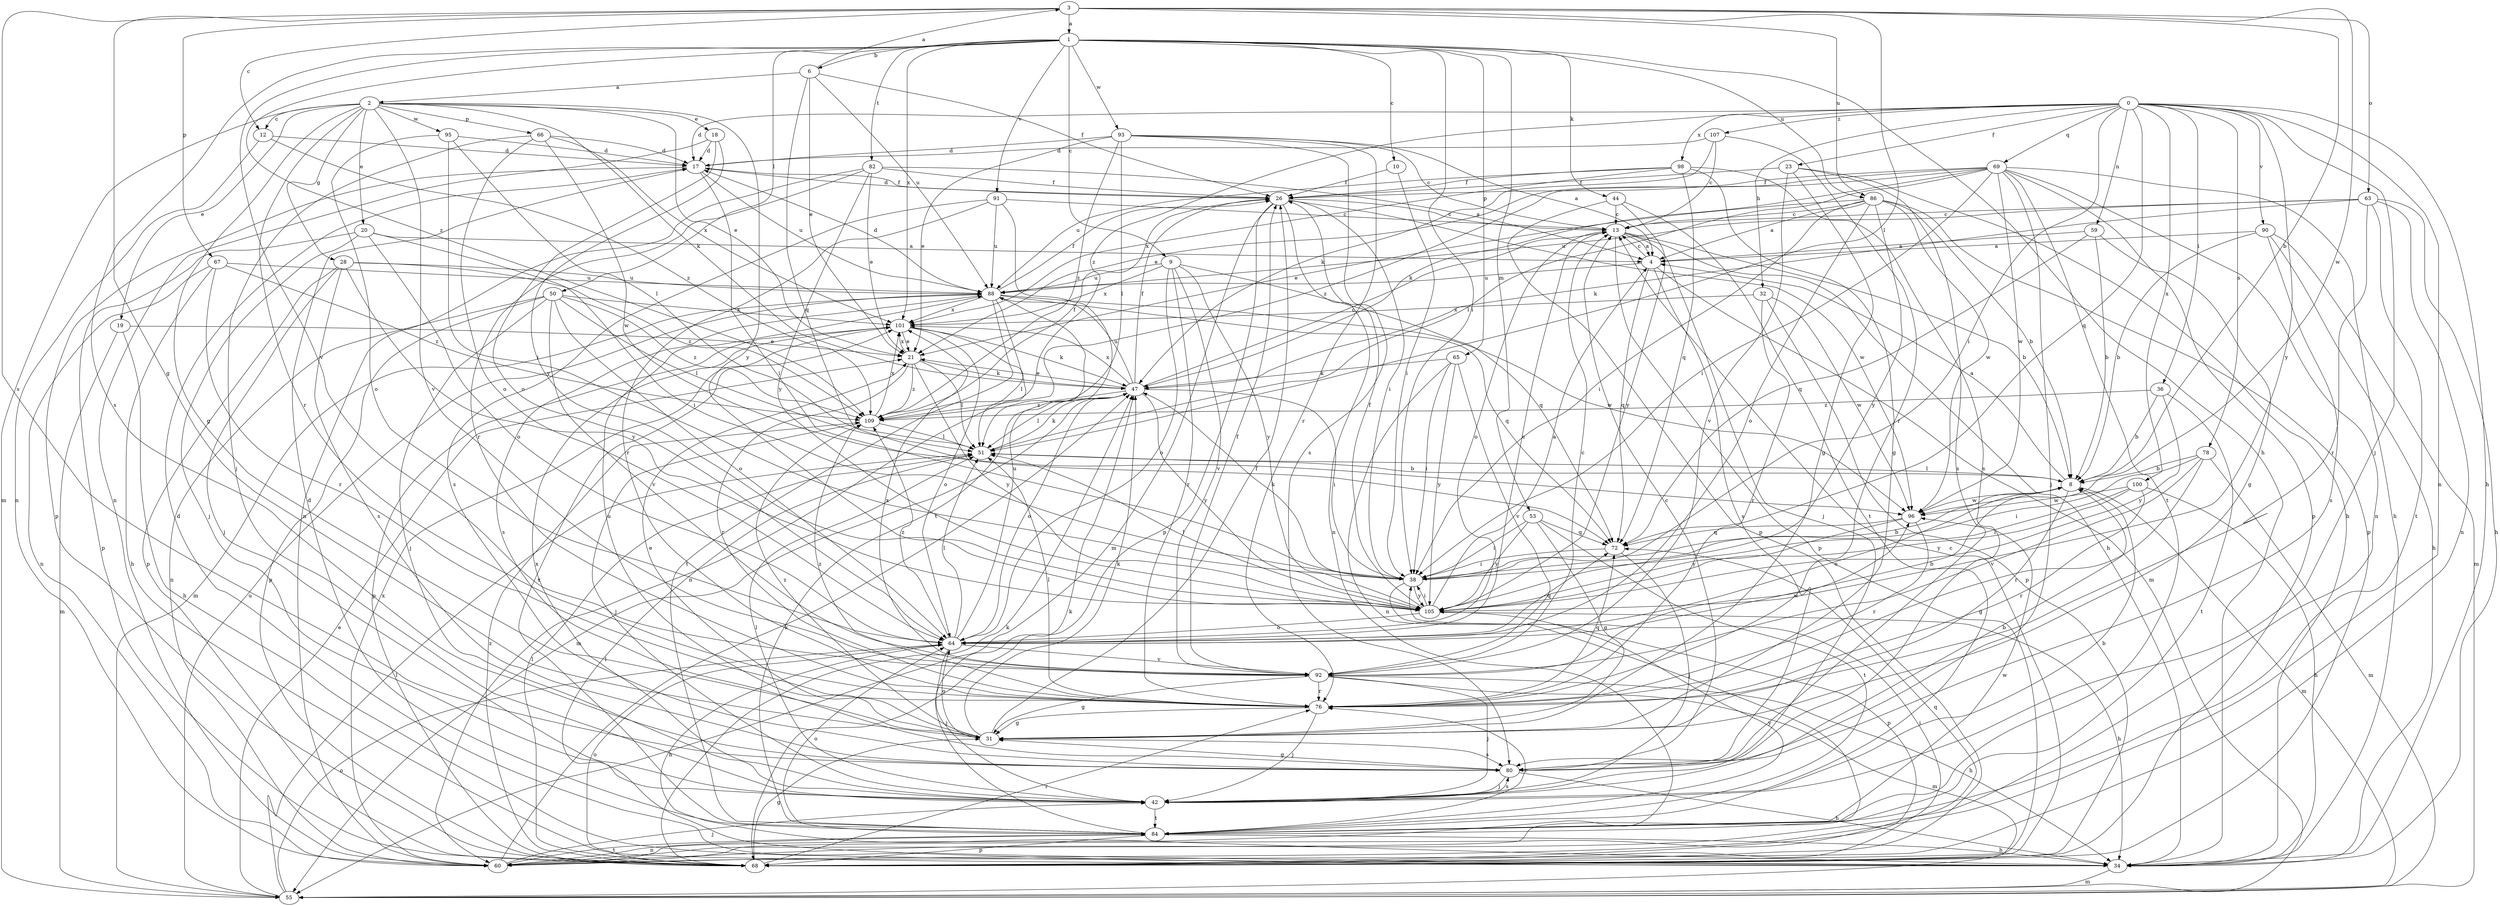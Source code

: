 strict digraph  {
0;
1;
2;
3;
4;
6;
8;
9;
10;
12;
13;
17;
18;
19;
20;
21;
23;
26;
28;
31;
32;
34;
36;
38;
42;
44;
47;
50;
51;
53;
55;
59;
60;
63;
64;
65;
66;
67;
68;
69;
72;
76;
78;
80;
82;
84;
86;
88;
90;
91;
92;
93;
95;
96;
98;
100;
101;
105;
107;
109;
0 -> 17  [label=d];
0 -> 23  [label=f];
0 -> 32  [label=h];
0 -> 34  [label=h];
0 -> 36  [label=i];
0 -> 38  [label=i];
0 -> 42  [label=j];
0 -> 59  [label=n];
0 -> 60  [label=n];
0 -> 69  [label=q];
0 -> 72  [label=q];
0 -> 78  [label=s];
0 -> 90  [label=v];
0 -> 98  [label=x];
0 -> 100  [label=x];
0 -> 105  [label=y];
0 -> 107  [label=z];
0 -> 109  [label=z];
1 -> 6  [label=b];
1 -> 9  [label=c];
1 -> 10  [label=c];
1 -> 34  [label=h];
1 -> 38  [label=i];
1 -> 44  [label=k];
1 -> 50  [label=l];
1 -> 53  [label=m];
1 -> 65  [label=p];
1 -> 80  [label=s];
1 -> 82  [label=t];
1 -> 86  [label=u];
1 -> 91  [label=v];
1 -> 92  [label=v];
1 -> 93  [label=w];
1 -> 101  [label=x];
1 -> 109  [label=z];
2 -> 12  [label=c];
2 -> 18  [label=e];
2 -> 19  [label=e];
2 -> 20  [label=e];
2 -> 21  [label=e];
2 -> 28  [label=g];
2 -> 31  [label=g];
2 -> 47  [label=k];
2 -> 55  [label=m];
2 -> 66  [label=p];
2 -> 76  [label=r];
2 -> 92  [label=v];
2 -> 95  [label=w];
2 -> 105  [label=y];
3 -> 1  [label=a];
3 -> 8  [label=b];
3 -> 12  [label=c];
3 -> 31  [label=g];
3 -> 51  [label=l];
3 -> 63  [label=o];
3 -> 67  [label=p];
3 -> 80  [label=s];
3 -> 86  [label=u];
3 -> 96  [label=w];
4 -> 13  [label=c];
4 -> 55  [label=m];
4 -> 72  [label=q];
4 -> 80  [label=s];
4 -> 88  [label=u];
6 -> 2  [label=a];
6 -> 3  [label=a];
6 -> 21  [label=e];
6 -> 26  [label=f];
6 -> 72  [label=q];
6 -> 88  [label=u];
8 -> 4  [label=a];
8 -> 31  [label=g];
8 -> 51  [label=l];
8 -> 55  [label=m];
8 -> 64  [label=o];
8 -> 96  [label=w];
9 -> 64  [label=o];
9 -> 72  [label=q];
9 -> 76  [label=r];
9 -> 88  [label=u];
9 -> 92  [label=v];
9 -> 101  [label=x];
9 -> 105  [label=y];
10 -> 26  [label=f];
10 -> 38  [label=i];
12 -> 17  [label=d];
12 -> 60  [label=n];
12 -> 109  [label=z];
13 -> 4  [label=a];
13 -> 8  [label=b];
13 -> 34  [label=h];
13 -> 42  [label=j];
13 -> 64  [label=o];
13 -> 68  [label=p];
17 -> 26  [label=f];
17 -> 38  [label=i];
17 -> 68  [label=p];
17 -> 88  [label=u];
18 -> 17  [label=d];
18 -> 60  [label=n];
18 -> 64  [label=o];
18 -> 105  [label=y];
19 -> 21  [label=e];
19 -> 34  [label=h];
19 -> 55  [label=m];
20 -> 4  [label=a];
20 -> 38  [label=i];
20 -> 42  [label=j];
20 -> 64  [label=o];
20 -> 68  [label=p];
21 -> 47  [label=k];
21 -> 51  [label=l];
21 -> 76  [label=r];
21 -> 101  [label=x];
21 -> 105  [label=y];
21 -> 109  [label=z];
23 -> 26  [label=f];
23 -> 31  [label=g];
23 -> 34  [label=h];
23 -> 80  [label=s];
23 -> 92  [label=v];
26 -> 13  [label=c];
26 -> 17  [label=d];
26 -> 38  [label=i];
26 -> 55  [label=m];
26 -> 60  [label=n];
26 -> 68  [label=p];
26 -> 96  [label=w];
28 -> 42  [label=j];
28 -> 68  [label=p];
28 -> 80  [label=s];
28 -> 88  [label=u];
28 -> 105  [label=y];
28 -> 109  [label=z];
31 -> 21  [label=e];
31 -> 26  [label=f];
31 -> 47  [label=k];
31 -> 64  [label=o];
31 -> 80  [label=s];
31 -> 88  [label=u];
31 -> 109  [label=z];
32 -> 68  [label=p];
32 -> 76  [label=r];
32 -> 96  [label=w];
32 -> 101  [label=x];
34 -> 17  [label=d];
34 -> 51  [label=l];
34 -> 55  [label=m];
36 -> 8  [label=b];
36 -> 84  [label=t];
36 -> 105  [label=y];
36 -> 109  [label=z];
38 -> 8  [label=b];
38 -> 47  [label=k];
38 -> 68  [label=p];
38 -> 105  [label=y];
42 -> 8  [label=b];
42 -> 51  [label=l];
42 -> 80  [label=s];
42 -> 84  [label=t];
42 -> 101  [label=x];
44 -> 13  [label=c];
44 -> 68  [label=p];
44 -> 84  [label=t];
44 -> 105  [label=y];
47 -> 13  [label=c];
47 -> 21  [label=e];
47 -> 26  [label=f];
47 -> 38  [label=i];
47 -> 51  [label=l];
47 -> 55  [label=m];
47 -> 64  [label=o];
47 -> 88  [label=u];
47 -> 101  [label=x];
47 -> 105  [label=y];
47 -> 109  [label=z];
50 -> 42  [label=j];
50 -> 51  [label=l];
50 -> 60  [label=n];
50 -> 64  [label=o];
50 -> 68  [label=p];
50 -> 92  [label=v];
50 -> 101  [label=x];
50 -> 109  [label=z];
51 -> 8  [label=b];
51 -> 47  [label=k];
53 -> 31  [label=g];
53 -> 38  [label=i];
53 -> 72  [label=q];
53 -> 84  [label=t];
53 -> 105  [label=y];
55 -> 21  [label=e];
55 -> 51  [label=l];
55 -> 64  [label=o];
55 -> 88  [label=u];
59 -> 4  [label=a];
59 -> 8  [label=b];
59 -> 31  [label=g];
59 -> 72  [label=q];
60 -> 42  [label=j];
60 -> 47  [label=k];
60 -> 72  [label=q];
60 -> 84  [label=t];
60 -> 101  [label=x];
63 -> 13  [label=c];
63 -> 34  [label=h];
63 -> 47  [label=k];
63 -> 60  [label=n];
63 -> 76  [label=r];
63 -> 84  [label=t];
63 -> 88  [label=u];
64 -> 8  [label=b];
64 -> 13  [label=c];
64 -> 34  [label=h];
64 -> 42  [label=j];
64 -> 51  [label=l];
64 -> 72  [label=q];
64 -> 88  [label=u];
64 -> 92  [label=v];
64 -> 109  [label=z];
65 -> 38  [label=i];
65 -> 47  [label=k];
65 -> 60  [label=n];
65 -> 92  [label=v];
65 -> 105  [label=y];
66 -> 17  [label=d];
66 -> 42  [label=j];
66 -> 64  [label=o];
66 -> 96  [label=w];
66 -> 101  [label=x];
67 -> 34  [label=h];
67 -> 60  [label=n];
67 -> 76  [label=r];
67 -> 88  [label=u];
67 -> 109  [label=z];
68 -> 13  [label=c];
68 -> 31  [label=g];
68 -> 38  [label=i];
68 -> 47  [label=k];
68 -> 51  [label=l];
68 -> 64  [label=o];
68 -> 76  [label=r];
68 -> 109  [label=z];
69 -> 21  [label=e];
69 -> 26  [label=f];
69 -> 34  [label=h];
69 -> 38  [label=i];
69 -> 42  [label=j];
69 -> 47  [label=k];
69 -> 51  [label=l];
69 -> 60  [label=n];
69 -> 68  [label=p];
69 -> 84  [label=t];
69 -> 96  [label=w];
69 -> 109  [label=z];
72 -> 38  [label=i];
72 -> 42  [label=j];
76 -> 31  [label=g];
76 -> 42  [label=j];
76 -> 51  [label=l];
76 -> 72  [label=q];
76 -> 109  [label=z];
78 -> 8  [label=b];
78 -> 38  [label=i];
78 -> 55  [label=m];
78 -> 76  [label=r];
78 -> 92  [label=v];
80 -> 8  [label=b];
80 -> 13  [label=c];
80 -> 31  [label=g];
80 -> 34  [label=h];
80 -> 42  [label=j];
82 -> 4  [label=a];
82 -> 21  [label=e];
82 -> 26  [label=f];
82 -> 60  [label=n];
82 -> 76  [label=r];
82 -> 105  [label=y];
84 -> 17  [label=d];
84 -> 34  [label=h];
84 -> 47  [label=k];
84 -> 60  [label=n];
84 -> 64  [label=o];
84 -> 68  [label=p];
84 -> 76  [label=r];
84 -> 96  [label=w];
84 -> 101  [label=x];
84 -> 105  [label=y];
86 -> 4  [label=a];
86 -> 8  [label=b];
86 -> 13  [label=c];
86 -> 21  [label=e];
86 -> 38  [label=i];
86 -> 64  [label=o];
86 -> 68  [label=p];
86 -> 96  [label=w];
86 -> 105  [label=y];
88 -> 17  [label=d];
88 -> 26  [label=f];
88 -> 55  [label=m];
88 -> 60  [label=n];
88 -> 72  [label=q];
88 -> 80  [label=s];
88 -> 84  [label=t];
88 -> 96  [label=w];
88 -> 101  [label=x];
90 -> 4  [label=a];
90 -> 8  [label=b];
90 -> 34  [label=h];
90 -> 55  [label=m];
90 -> 80  [label=s];
91 -> 13  [label=c];
91 -> 76  [label=r];
91 -> 80  [label=s];
91 -> 84  [label=t];
91 -> 88  [label=u];
92 -> 13  [label=c];
92 -> 26  [label=f];
92 -> 31  [label=g];
92 -> 34  [label=h];
92 -> 42  [label=j];
92 -> 55  [label=m];
92 -> 76  [label=r];
92 -> 96  [label=w];
92 -> 101  [label=x];
93 -> 4  [label=a];
93 -> 13  [label=c];
93 -> 17  [label=d];
93 -> 21  [label=e];
93 -> 51  [label=l];
93 -> 76  [label=r];
93 -> 80  [label=s];
93 -> 109  [label=z];
95 -> 17  [label=d];
95 -> 38  [label=i];
95 -> 51  [label=l];
95 -> 64  [label=o];
96 -> 72  [label=q];
96 -> 76  [label=r];
96 -> 105  [label=y];
98 -> 26  [label=f];
98 -> 31  [label=g];
98 -> 72  [label=q];
98 -> 80  [label=s];
98 -> 88  [label=u];
98 -> 101  [label=x];
100 -> 34  [label=h];
100 -> 38  [label=i];
100 -> 76  [label=r];
100 -> 96  [label=w];
100 -> 105  [label=y];
101 -> 21  [label=e];
101 -> 47  [label=k];
101 -> 51  [label=l];
101 -> 64  [label=o];
101 -> 68  [label=p];
105 -> 4  [label=a];
105 -> 26  [label=f];
105 -> 34  [label=h];
105 -> 38  [label=i];
105 -> 51  [label=l];
105 -> 64  [label=o];
107 -> 13  [label=c];
107 -> 17  [label=d];
107 -> 47  [label=k];
107 -> 76  [label=r];
109 -> 26  [label=f];
109 -> 42  [label=j];
109 -> 51  [label=l];
109 -> 101  [label=x];
}
